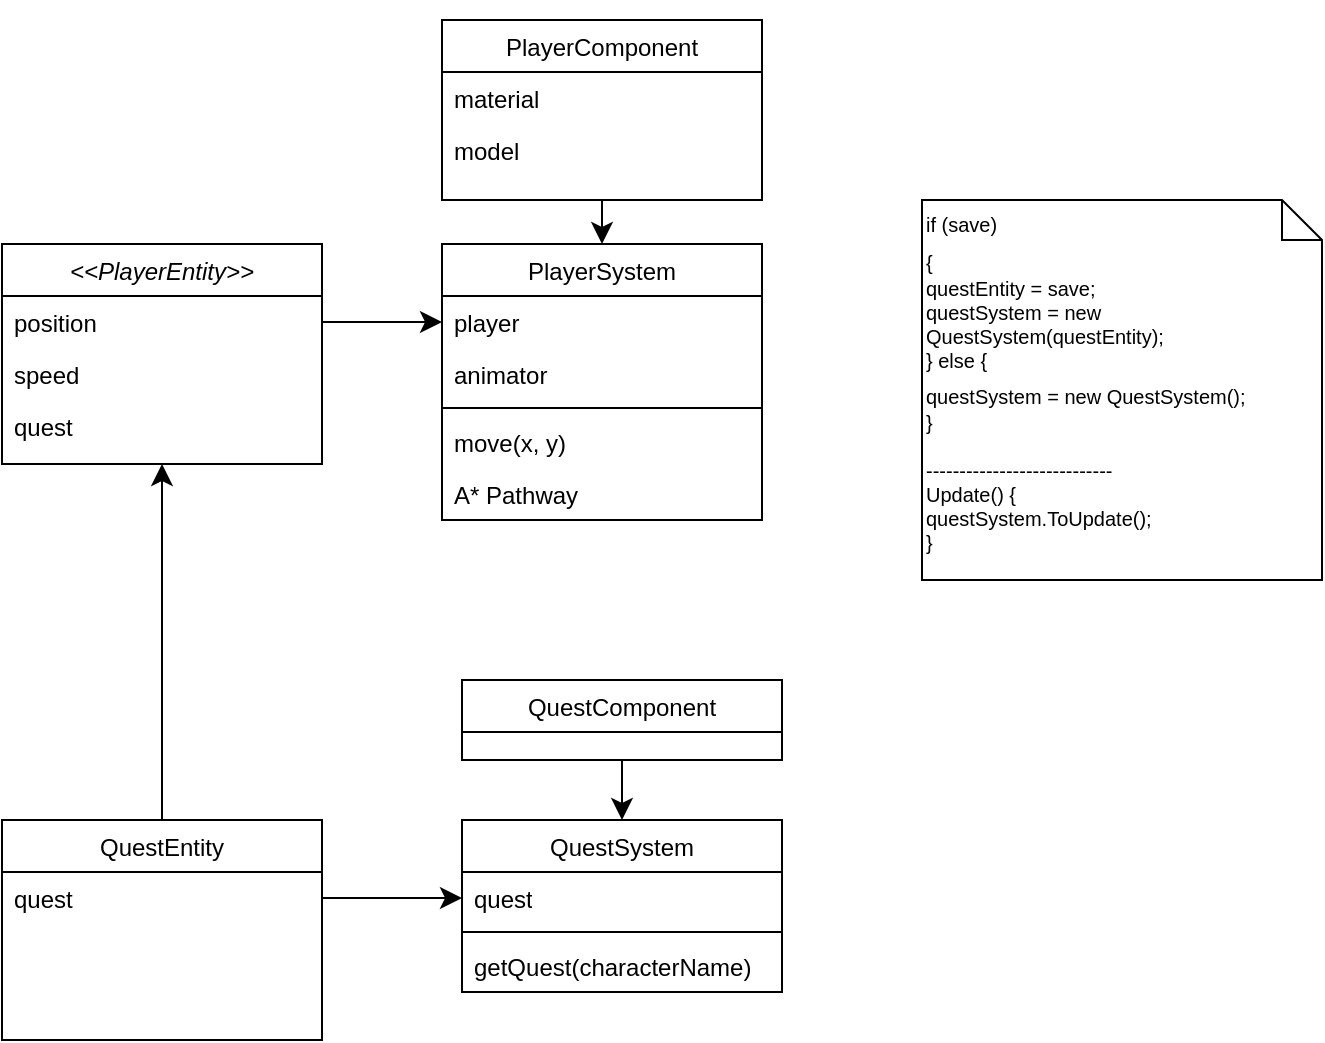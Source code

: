 <mxfile version="21.3.6" type="github">
  <diagram id="C5RBs43oDa-KdzZeNtuy" name="Page-1">
    <mxGraphModel dx="1195" dy="675" grid="1" gridSize="10" guides="1" tooltips="1" connect="1" arrows="1" fold="1" page="1" pageScale="1" pageWidth="827" pageHeight="1169" math="0" shadow="0">
      <root>
        <mxCell id="WIyWlLk6GJQsqaUBKTNV-0" />
        <mxCell id="WIyWlLk6GJQsqaUBKTNV-1" parent="WIyWlLk6GJQsqaUBKTNV-0" />
        <mxCell id="zkfFHV4jXpPFQw0GAbJ--17" value="&lt;&lt;PlayerEntity&gt;&gt;" style="swimlane;fontStyle=2;align=center;verticalAlign=top;childLayout=stackLayout;horizontal=1;startSize=26;horizontalStack=0;resizeParent=1;resizeLast=0;collapsible=1;marginBottom=0;rounded=0;shadow=0;strokeWidth=1;" parent="WIyWlLk6GJQsqaUBKTNV-1" vertex="1">
          <mxGeometry x="40" y="182" width="160" height="110" as="geometry">
            <mxRectangle x="550" y="140" width="160" height="26" as="alternateBounds" />
          </mxGeometry>
        </mxCell>
        <mxCell id="zkfFHV4jXpPFQw0GAbJ--18" value="position" style="text;align=left;verticalAlign=top;spacingLeft=4;spacingRight=4;overflow=hidden;rotatable=0;points=[[0,0.5],[1,0.5]];portConstraint=eastwest;" parent="zkfFHV4jXpPFQw0GAbJ--17" vertex="1">
          <mxGeometry y="26" width="160" height="26" as="geometry" />
        </mxCell>
        <mxCell id="9q_sAeqEdNBC1WfUQRcX-1" value="speed" style="text;align=left;verticalAlign=top;spacingLeft=4;spacingRight=4;overflow=hidden;rotatable=0;points=[[0,0.5],[1,0.5]];portConstraint=eastwest;" parent="zkfFHV4jXpPFQw0GAbJ--17" vertex="1">
          <mxGeometry y="52" width="160" height="26" as="geometry" />
        </mxCell>
        <mxCell id="B2Jcw85eYTHdLTZ6C0cc-0" value="quest" style="text;align=left;verticalAlign=top;spacingLeft=4;spacingRight=4;overflow=hidden;rotatable=0;points=[[0,0.5],[1,0.5]];portConstraint=eastwest;" parent="zkfFHV4jXpPFQw0GAbJ--17" vertex="1">
          <mxGeometry y="78" width="160" height="26" as="geometry" />
        </mxCell>
        <mxCell id="B2Jcw85eYTHdLTZ6C0cc-51" style="edgeStyle=none;curved=1;rounded=0;orthogonalLoop=1;jettySize=auto;html=1;exitX=0.5;exitY=1;exitDx=0;exitDy=0;entryX=0.5;entryY=0;entryDx=0;entryDy=0;fontSize=12;startSize=8;endSize=8;" parent="WIyWlLk6GJQsqaUBKTNV-1" source="B2Jcw85eYTHdLTZ6C0cc-1" target="B2Jcw85eYTHdLTZ6C0cc-13" edge="1">
          <mxGeometry relative="1" as="geometry" />
        </mxCell>
        <mxCell id="B2Jcw85eYTHdLTZ6C0cc-1" value="PlayerComponent" style="swimlane;fontStyle=0;align=center;verticalAlign=top;childLayout=stackLayout;horizontal=1;startSize=26;horizontalStack=0;resizeParent=1;resizeLast=0;collapsible=1;marginBottom=0;rounded=0;shadow=0;strokeWidth=1;" parent="WIyWlLk6GJQsqaUBKTNV-1" vertex="1">
          <mxGeometry x="260" y="70" width="160" height="90" as="geometry">
            <mxRectangle x="550" y="140" width="160" height="26" as="alternateBounds" />
          </mxGeometry>
        </mxCell>
        <mxCell id="B2Jcw85eYTHdLTZ6C0cc-25" value="material" style="text;strokeColor=none;fillColor=none;align=left;verticalAlign=top;spacingLeft=4;spacingRight=4;overflow=hidden;rotatable=0;points=[[0,0.5],[1,0.5]];portConstraint=eastwest;whiteSpace=wrap;html=1;fontSize=12;" parent="B2Jcw85eYTHdLTZ6C0cc-1" vertex="1">
          <mxGeometry y="26" width="160" height="26" as="geometry" />
        </mxCell>
        <mxCell id="B2Jcw85eYTHdLTZ6C0cc-27" value="model" style="text;strokeColor=none;fillColor=none;align=left;verticalAlign=top;spacingLeft=4;spacingRight=4;overflow=hidden;rotatable=0;points=[[0,0.5],[1,0.5]];portConstraint=eastwest;whiteSpace=wrap;html=1;fontSize=12;" parent="B2Jcw85eYTHdLTZ6C0cc-1" vertex="1">
          <mxGeometry y="52" width="160" height="26" as="geometry" />
        </mxCell>
        <mxCell id="B2Jcw85eYTHdLTZ6C0cc-9" style="edgeStyle=none;curved=1;rounded=0;orthogonalLoop=1;jettySize=auto;html=1;exitX=0.5;exitY=0;exitDx=0;exitDy=0;fontSize=12;startSize=8;endSize=8;" parent="WIyWlLk6GJQsqaUBKTNV-1" source="B2Jcw85eYTHdLTZ6C0cc-1" target="B2Jcw85eYTHdLTZ6C0cc-1" edge="1">
          <mxGeometry relative="1" as="geometry" />
        </mxCell>
        <mxCell id="B2Jcw85eYTHdLTZ6C0cc-13" value="PlayerSystem" style="swimlane;fontStyle=0;align=center;verticalAlign=top;childLayout=stackLayout;horizontal=1;startSize=26;horizontalStack=0;resizeParent=1;resizeParentMax=0;resizeLast=0;collapsible=1;marginBottom=0;whiteSpace=wrap;html=1;fontSize=12;" parent="WIyWlLk6GJQsqaUBKTNV-1" vertex="1">
          <mxGeometry x="260" y="182" width="160" height="138" as="geometry" />
        </mxCell>
        <mxCell id="B2Jcw85eYTHdLTZ6C0cc-14" value="player" style="text;strokeColor=none;fillColor=none;align=left;verticalAlign=top;spacingLeft=4;spacingRight=4;overflow=hidden;rotatable=0;points=[[0,0.5],[1,0.5]];portConstraint=eastwest;whiteSpace=wrap;html=1;fontSize=12;" parent="B2Jcw85eYTHdLTZ6C0cc-13" vertex="1">
          <mxGeometry y="26" width="160" height="26" as="geometry" />
        </mxCell>
        <mxCell id="B2Jcw85eYTHdLTZ6C0cc-28" value="animator" style="text;strokeColor=none;fillColor=none;align=left;verticalAlign=top;spacingLeft=4;spacingRight=4;overflow=hidden;rotatable=0;points=[[0,0.5],[1,0.5]];portConstraint=eastwest;whiteSpace=wrap;html=1;fontSize=12;" parent="B2Jcw85eYTHdLTZ6C0cc-13" vertex="1">
          <mxGeometry y="52" width="160" height="26" as="geometry" />
        </mxCell>
        <mxCell id="B2Jcw85eYTHdLTZ6C0cc-15" value="" style="line;strokeWidth=1;fillColor=none;align=left;verticalAlign=middle;spacingTop=-1;spacingLeft=3;spacingRight=3;rotatable=0;labelPosition=right;points=[];portConstraint=eastwest;strokeColor=inherit;fontSize=16;" parent="B2Jcw85eYTHdLTZ6C0cc-13" vertex="1">
          <mxGeometry y="78" width="160" height="8" as="geometry" />
        </mxCell>
        <mxCell id="B2Jcw85eYTHdLTZ6C0cc-29" value="move(x, y)" style="text;strokeColor=none;fillColor=none;align=left;verticalAlign=top;spacingLeft=4;spacingRight=4;overflow=hidden;rotatable=0;points=[[0,0.5],[1,0.5]];portConstraint=eastwest;whiteSpace=wrap;html=1;fontSize=12;" parent="B2Jcw85eYTHdLTZ6C0cc-13" vertex="1">
          <mxGeometry y="86" width="160" height="26" as="geometry" />
        </mxCell>
        <mxCell id="B2Jcw85eYTHdLTZ6C0cc-30" value="A* Pathway" style="text;strokeColor=none;fillColor=none;align=left;verticalAlign=top;spacingLeft=4;spacingRight=4;overflow=hidden;rotatable=0;points=[[0,0.5],[1,0.5]];portConstraint=eastwest;whiteSpace=wrap;html=1;fontSize=12;" parent="B2Jcw85eYTHdLTZ6C0cc-13" vertex="1">
          <mxGeometry y="112" width="160" height="26" as="geometry" />
        </mxCell>
        <mxCell id="B2Jcw85eYTHdLTZ6C0cc-50" style="edgeStyle=none;curved=1;rounded=0;orthogonalLoop=1;jettySize=auto;html=1;exitX=0.5;exitY=0;exitDx=0;exitDy=0;entryX=0.5;entryY=1;entryDx=0;entryDy=0;fontSize=12;startSize=8;endSize=8;" parent="WIyWlLk6GJQsqaUBKTNV-1" source="B2Jcw85eYTHdLTZ6C0cc-32" target="zkfFHV4jXpPFQw0GAbJ--17" edge="1">
          <mxGeometry relative="1" as="geometry" />
        </mxCell>
        <mxCell id="B2Jcw85eYTHdLTZ6C0cc-32" value="QuestEntity" style="swimlane;fontStyle=0;align=center;verticalAlign=top;childLayout=stackLayout;horizontal=1;startSize=26;horizontalStack=0;resizeParent=1;resizeLast=0;collapsible=1;marginBottom=0;rounded=0;shadow=0;strokeWidth=1;" parent="WIyWlLk6GJQsqaUBKTNV-1" vertex="1">
          <mxGeometry x="40" y="470" width="160" height="110" as="geometry">
            <mxRectangle x="550" y="140" width="160" height="26" as="alternateBounds" />
          </mxGeometry>
        </mxCell>
        <mxCell id="B2Jcw85eYTHdLTZ6C0cc-35" value="quest" style="text;align=left;verticalAlign=top;spacingLeft=4;spacingRight=4;overflow=hidden;rotatable=0;points=[[0,0.5],[1,0.5]];portConstraint=eastwest;" parent="B2Jcw85eYTHdLTZ6C0cc-32" vertex="1">
          <mxGeometry y="26" width="160" height="26" as="geometry" />
        </mxCell>
        <mxCell id="B2Jcw85eYTHdLTZ6C0cc-53" style="edgeStyle=none;curved=1;rounded=0;orthogonalLoop=1;jettySize=auto;html=1;exitX=0.5;exitY=1;exitDx=0;exitDy=0;entryX=0.5;entryY=0;entryDx=0;entryDy=0;fontSize=12;startSize=8;endSize=8;" parent="WIyWlLk6GJQsqaUBKTNV-1" source="B2Jcw85eYTHdLTZ6C0cc-37" target="B2Jcw85eYTHdLTZ6C0cc-41" edge="1">
          <mxGeometry relative="1" as="geometry" />
        </mxCell>
        <mxCell id="B2Jcw85eYTHdLTZ6C0cc-37" value="QuestComponent" style="swimlane;fontStyle=0;align=center;verticalAlign=top;childLayout=stackLayout;horizontal=1;startSize=26;horizontalStack=0;resizeParent=1;resizeLast=0;collapsible=1;marginBottom=0;rounded=0;shadow=0;strokeWidth=1;" parent="WIyWlLk6GJQsqaUBKTNV-1" vertex="1">
          <mxGeometry x="270" y="400" width="160" height="40" as="geometry">
            <mxRectangle x="550" y="140" width="160" height="26" as="alternateBounds" />
          </mxGeometry>
        </mxCell>
        <mxCell id="B2Jcw85eYTHdLTZ6C0cc-40" style="edgeStyle=none;curved=1;rounded=0;orthogonalLoop=1;jettySize=auto;html=1;exitX=0.5;exitY=0;exitDx=0;exitDy=0;fontSize=12;startSize=8;endSize=8;" parent="WIyWlLk6GJQsqaUBKTNV-1" source="B2Jcw85eYTHdLTZ6C0cc-37" target="B2Jcw85eYTHdLTZ6C0cc-37" edge="1">
          <mxGeometry relative="1" as="geometry" />
        </mxCell>
        <mxCell id="B2Jcw85eYTHdLTZ6C0cc-41" value="QuestSystem" style="swimlane;fontStyle=0;align=center;verticalAlign=top;childLayout=stackLayout;horizontal=1;startSize=26;horizontalStack=0;resizeParent=1;resizeParentMax=0;resizeLast=0;collapsible=1;marginBottom=0;whiteSpace=wrap;html=1;fontSize=12;" parent="WIyWlLk6GJQsqaUBKTNV-1" vertex="1">
          <mxGeometry x="270" y="470" width="160" height="86" as="geometry" />
        </mxCell>
        <mxCell id="B2Jcw85eYTHdLTZ6C0cc-42" value="quest" style="text;strokeColor=none;fillColor=none;align=left;verticalAlign=top;spacingLeft=4;spacingRight=4;overflow=hidden;rotatable=0;points=[[0,0.5],[1,0.5]];portConstraint=eastwest;whiteSpace=wrap;html=1;fontSize=12;" parent="B2Jcw85eYTHdLTZ6C0cc-41" vertex="1">
          <mxGeometry y="26" width="160" height="26" as="geometry" />
        </mxCell>
        <mxCell id="B2Jcw85eYTHdLTZ6C0cc-44" value="" style="line;strokeWidth=1;fillColor=none;align=left;verticalAlign=middle;spacingTop=-1;spacingLeft=3;spacingRight=3;rotatable=0;labelPosition=right;points=[];portConstraint=eastwest;strokeColor=inherit;fontSize=16;" parent="B2Jcw85eYTHdLTZ6C0cc-41" vertex="1">
          <mxGeometry y="52" width="160" height="8" as="geometry" />
        </mxCell>
        <mxCell id="B2Jcw85eYTHdLTZ6C0cc-45" value="getQuest(characterName)" style="text;strokeColor=none;fillColor=none;align=left;verticalAlign=top;spacingLeft=4;spacingRight=4;overflow=hidden;rotatable=0;points=[[0,0.5],[1,0.5]];portConstraint=eastwest;whiteSpace=wrap;html=1;fontSize=12;" parent="B2Jcw85eYTHdLTZ6C0cc-41" vertex="1">
          <mxGeometry y="60" width="160" height="26" as="geometry" />
        </mxCell>
        <mxCell id="B2Jcw85eYTHdLTZ6C0cc-48" value="&lt;div style=&quot;&quot;&gt;&lt;span style=&quot;font-size: 10px; background-color: initial;&quot;&gt;if (save)&lt;br&gt;&lt;/span&gt;&lt;span style=&quot;background-color: initial; font-size: 10px;&quot;&gt;{&lt;/span&gt;&lt;/div&gt;&lt;font style=&quot;font-size: 10px;&quot;&gt;&lt;div style=&quot;&quot;&gt;&lt;span style=&quot;background-color: initial;&quot;&gt;questEntity = save;&lt;/span&gt;&lt;/div&gt;&lt;div style=&quot;&quot;&gt;&lt;span style=&quot;background-color: initial;&quot;&gt;questSystem = n&lt;/span&gt;&lt;span style=&quot;background-color: initial;&quot;&gt;ew&lt;span style=&quot;&quot;&gt; &lt;/span&gt;QuestSystem(questEntity);&lt;/span&gt;&lt;/div&gt;&lt;div style=&quot;&quot;&gt;&lt;span style=&quot;background-color: initial;&quot;&gt;} else {&lt;/span&gt;&lt;/div&gt;questSystem =&amp;nbsp;&lt;span style=&quot;background-color: initial;&quot;&gt;new QuestSystem();&lt;/span&gt;&lt;br&gt;&lt;div style=&quot;&quot;&gt;&lt;span style=&quot;background-color: initial;&quot;&gt;}&lt;/span&gt;&lt;/div&gt;&lt;div style=&quot;&quot;&gt;&lt;span style=&quot;background-color: initial;&quot;&gt;&lt;br&gt;&lt;/span&gt;&lt;/div&gt;&lt;div style=&quot;&quot;&gt;&lt;span style=&quot;background-color: initial;&quot;&gt;----------------------------&lt;/span&gt;&lt;/div&gt;&lt;div style=&quot;&quot;&gt;Update() {&lt;/div&gt;&lt;div style=&quot;&quot;&gt;questSystem.ToUpdate();&lt;br&gt;&lt;/div&gt;&lt;div style=&quot;&quot;&gt;}&lt;/div&gt;&lt;div style=&quot;&quot;&gt;&lt;span style=&quot;background-color: initial;&quot;&gt;&lt;br&gt;&lt;/span&gt;&lt;/div&gt;&lt;/font&gt;" style="shape=note;size=20;whiteSpace=wrap;html=1;fontSize=16;align=left;" parent="WIyWlLk6GJQsqaUBKTNV-1" vertex="1">
          <mxGeometry x="500" y="160" width="200" height="190" as="geometry" />
        </mxCell>
        <mxCell id="B2Jcw85eYTHdLTZ6C0cc-54" style="edgeStyle=none;curved=1;rounded=0;orthogonalLoop=1;jettySize=auto;html=1;exitX=1;exitY=0.5;exitDx=0;exitDy=0;entryX=0;entryY=0.5;entryDx=0;entryDy=0;fontSize=12;startSize=8;endSize=8;" parent="WIyWlLk6GJQsqaUBKTNV-1" source="B2Jcw85eYTHdLTZ6C0cc-35" target="B2Jcw85eYTHdLTZ6C0cc-42" edge="1">
          <mxGeometry relative="1" as="geometry" />
        </mxCell>
        <mxCell id="B2Jcw85eYTHdLTZ6C0cc-56" style="edgeStyle=none;curved=1;rounded=0;orthogonalLoop=1;jettySize=auto;html=1;exitX=1;exitY=0.5;exitDx=0;exitDy=0;entryX=0;entryY=0.5;entryDx=0;entryDy=0;fontSize=12;startSize=8;endSize=8;" parent="WIyWlLk6GJQsqaUBKTNV-1" source="zkfFHV4jXpPFQw0GAbJ--18" target="B2Jcw85eYTHdLTZ6C0cc-14" edge="1">
          <mxGeometry relative="1" as="geometry" />
        </mxCell>
      </root>
    </mxGraphModel>
  </diagram>
</mxfile>
